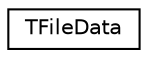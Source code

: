 digraph G
{
  edge [fontname="Helvetica",fontsize="10",labelfontname="Helvetica",labelfontsize="10"];
  node [fontname="Helvetica",fontsize="10",shape=record];
  rankdir="LR";
  Node1 [label="TFileData",height=0.2,width=0.4,color="black", fillcolor="white", style="filled",URL="$struct_t_file_data.html"];
}
